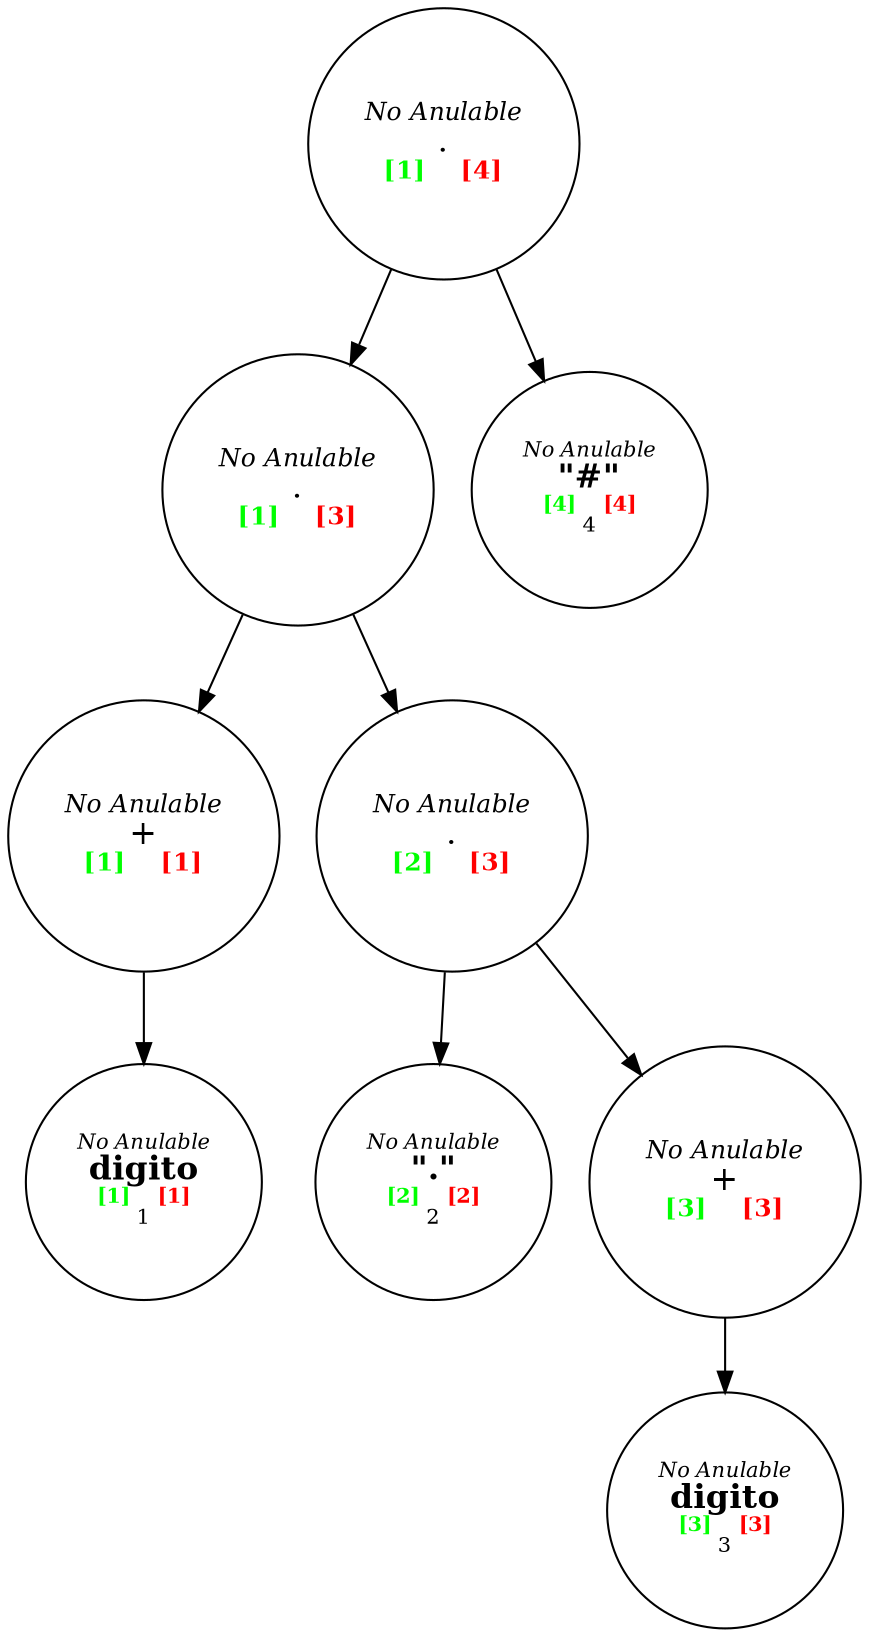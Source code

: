 digraph arbol {N_1[shape = circle, label=<<FONT POINT-SIZE="12"><I>No Anulable</I><BR/><FONT POINT-SIZE="16">.</FONT><BR/><FONT COLOR="green"><B>[1]</B></FONT>    <FONT COLOR="red"><B>[4]</B></FONT></FONT>>]N_2[shape = circle, label=<<FONT POINT-SIZE="12"><I>No Anulable</I><BR/><FONT POINT-SIZE="16">.</FONT><BR/><FONT COLOR="green"><B>[1]</B></FONT>    <FONT COLOR="red"><B>[3]</B></FONT></FONT>>]N_1 -> N_2;
N_3[shape = circle, label=<<FONT POINT-SIZE="12"><I>No Anulable</I><BR/><FONT POINT-SIZE="16">+</FONT><BR/><FONT COLOR="green"><B>[1]</B></FONT>    <FONT COLOR="red"><B>[1]</B></FONT></FONT>>]N_2 -> N_3;
N_4[shape = circle, label=<<FONT POINT-SIZE="10"><I>No Anulable</I><BR/><B><FONT POINT-SIZE="16">digito</FONT></B><BR/><FONT COLOR="green"><B>[1]</B></FONT>    <FONT COLOR="red"><B>[1]</B></FONT><BR/>1</FONT>>]N_3 -> N_4;
N_5[shape = circle, label=<<FONT POINT-SIZE="12"><I>No Anulable</I><BR/><FONT POINT-SIZE="16">.</FONT><BR/><FONT COLOR="green"><B>[2]</B></FONT>    <FONT COLOR="red"><B>[3]</B></FONT></FONT>>]N_2 -> N_5;
N_6[shape = circle, label=<<FONT POINT-SIZE="10"><I>No Anulable</I><BR/><B><FONT POINT-SIZE="16">"."</FONT></B><BR/><FONT COLOR="green"><B>[2]</B></FONT>    <FONT COLOR="red"><B>[2]</B></FONT><BR/>2</FONT>>]N_5 -> N_6;
N_7[shape = circle, label=<<FONT POINT-SIZE="12"><I>No Anulable</I><BR/><FONT POINT-SIZE="16">+</FONT><BR/><FONT COLOR="green"><B>[3]</B></FONT>    <FONT COLOR="red"><B>[3]</B></FONT></FONT>>]N_5 -> N_7;
N_8[shape = circle, label=<<FONT POINT-SIZE="10"><I>No Anulable</I><BR/><B><FONT POINT-SIZE="16">digito</FONT></B><BR/><FONT COLOR="green"><B>[3]</B></FONT>    <FONT COLOR="red"><B>[3]</B></FONT><BR/>3</FONT>>]N_7 -> N_8;
N_9[shape = circle, label=<<FONT POINT-SIZE="10"><I>No Anulable</I><BR/><B><FONT POINT-SIZE="16">"#"</FONT></B><BR/><FONT COLOR="green"><B>[4]</B></FONT>    <FONT COLOR="red"><B>[4]</B></FONT><BR/>4</FONT>>]N_1 -> N_9;
}
